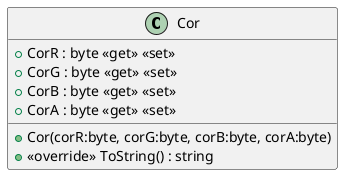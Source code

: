 @startuml Cor
class Cor {
    + Cor(corR:byte, corG:byte, corB:byte, corA:byte)
    + <<override>> ToString() : string
    + CorR : byte <<get>> <<set>>
    + CorG : byte <<get>> <<set>>
    + CorB : byte <<get>> <<set>>
    + CorA : byte <<get>> <<set>>
}
@enduml
